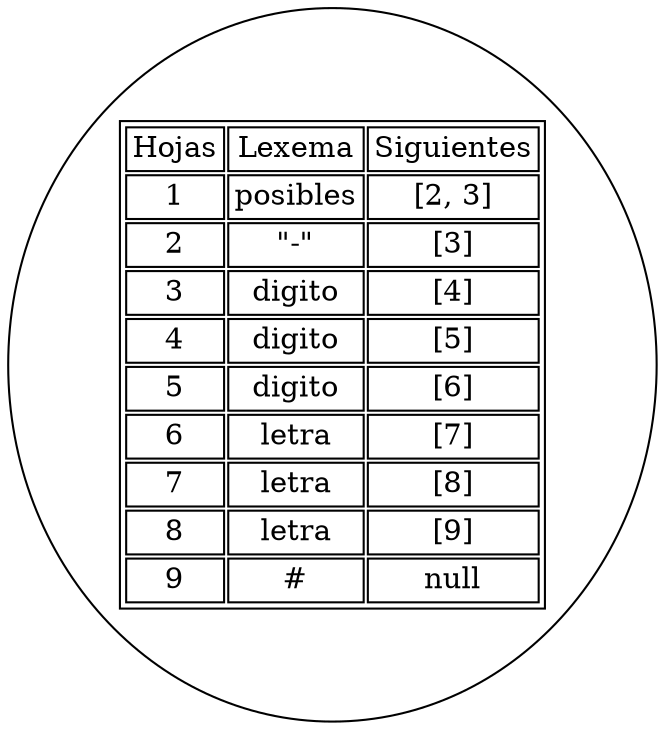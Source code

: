 digraph Arbol_Sintactico{arset [label=<
        <TABLE ALIGN="LEFT">
            <TR>
                <TD>Hojas</TD>
                <TD>Lexema</TD>
                <TD>Siguientes</TD>
                  </TR><TR>
                <TD>1</TD>
                <TD>posibles</TD>
                <TD>[2, 3]</TD>
            </TR><TR>
                <TD>2</TD>
                <TD>"-"</TD>
                <TD>[3]</TD>
            </TR><TR>
                <TD>3</TD>
                <TD>digito</TD>
                <TD>[4]</TD>
            </TR><TR>
                <TD>4</TD>
                <TD>digito</TD>
                <TD>[5]</TD>
            </TR><TR>
                <TD>5</TD>
                <TD>digito</TD>
                <TD>[6]</TD>
            </TR><TR>
                <TD>6</TD>
                <TD>letra</TD>
                <TD>[7]</TD>
            </TR><TR>
                <TD>7</TD>
                <TD>letra</TD>
                <TD>[8]</TD>
            </TR><TR>
                <TD>8</TD>
                <TD>letra</TD>
                <TD>[9]</TD>
            </TR><TR>
                <TD>9</TD>
                <TD>#</TD>
                <TD>null</TD>
            </TR></TABLE>
    >, ];}

